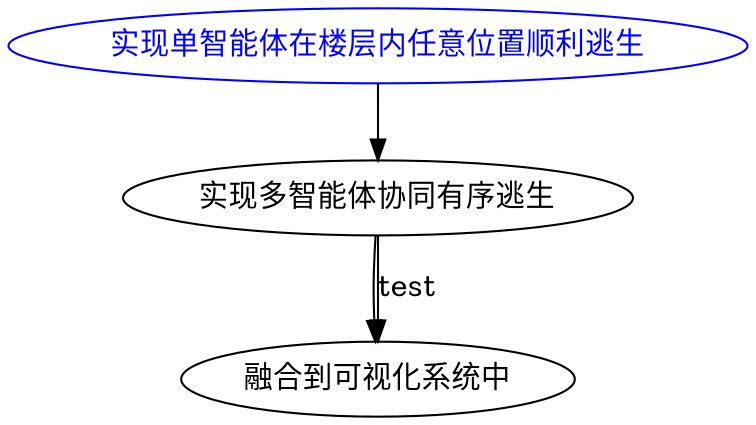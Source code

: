 // The Test Table
digraph {
	node [fontname=FangSong]
	A [label="实现单智能体在楼层内任意位置顺利逃生" color=blue fontcolor=blue]
	B [label="实现多智能体协同有序逃生"]
	C [label="融合到可视化系统中"]
	A -> B
	B -> C
	B -> C [label=test]
}
